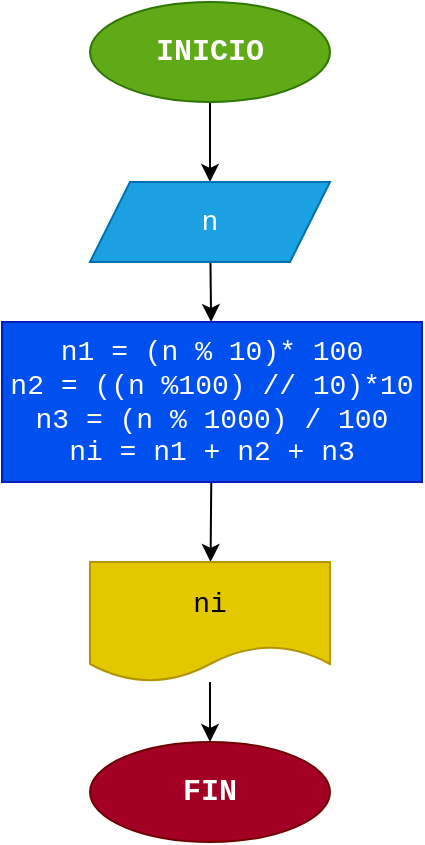 <mxfile>
    <diagram id="JJ7sGsIyvcAjFSF7HcTw" name="Página-1">
        <mxGraphModel dx="714" dy="503" grid="1" gridSize="10" guides="1" tooltips="1" connect="1" arrows="1" fold="1" page="1" pageScale="1" pageWidth="827" pageHeight="1169" math="0" shadow="0">
            <root>
                <mxCell id="0"/>
                <mxCell id="1" parent="0"/>
                <mxCell id="4" value="" style="edgeStyle=none;html=1;fontFamily=Courier New;fontSize=12;" edge="1" parent="1" source="2" target="3">
                    <mxGeometry relative="1" as="geometry"/>
                </mxCell>
                <mxCell id="2" value="INICIO" style="ellipse;whiteSpace=wrap;html=1;fontFamily=Courier New;fontSize=15;fontStyle=1;fillColor=#60a917;fontColor=#ffffff;strokeColor=#2D7600;" vertex="1" parent="1">
                    <mxGeometry x="294" width="120" height="50" as="geometry"/>
                </mxCell>
                <mxCell id="6" value="" style="edgeStyle=none;html=1;fontFamily=Courier New;fontSize=12;" edge="1" parent="1" source="3" target="5">
                    <mxGeometry relative="1" as="geometry"/>
                </mxCell>
                <mxCell id="3" value="n" style="shape=parallelogram;perimeter=parallelogramPerimeter;whiteSpace=wrap;html=1;fixedSize=1;fontFamily=Courier New;fontSize=14;fillColor=#1ba1e2;fontColor=#ffffff;strokeColor=#006EAF;" vertex="1" parent="1">
                    <mxGeometry x="294" y="90" width="120" height="40" as="geometry"/>
                </mxCell>
                <mxCell id="8" value="" style="edgeStyle=none;html=1;fontFamily=Courier New;fontSize=12;" edge="1" parent="1" source="5" target="7">
                    <mxGeometry relative="1" as="geometry"/>
                </mxCell>
                <mxCell id="5" value="n1 = (n % 10)* 100&lt;br style=&quot;font-size: 14px;&quot;&gt;n2 = ((n %100) // 10)*10&lt;br style=&quot;font-size: 14px;&quot;&gt;n3 = (n % 1000) / 100&lt;br&gt;ni = n1 + n2 + n3" style="whiteSpace=wrap;html=1;fontFamily=Courier New;fontSize=14;fillColor=#0050ef;fontColor=#ffffff;strokeColor=#001DBC;" vertex="1" parent="1">
                    <mxGeometry x="250" y="160" width="210" height="80" as="geometry"/>
                </mxCell>
                <mxCell id="11" style="edgeStyle=none;html=1;entryX=0.5;entryY=0;entryDx=0;entryDy=0;fontFamily=Courier New;fontSize=12;" edge="1" parent="1" source="7" target="10">
                    <mxGeometry relative="1" as="geometry"/>
                </mxCell>
                <mxCell id="7" value="ni" style="shape=document;whiteSpace=wrap;html=1;boundedLbl=1;fontFamily=Courier New;fontSize=14;fillColor=#e3c800;fontColor=#000000;strokeColor=#B09500;" vertex="1" parent="1">
                    <mxGeometry x="294" y="280" width="120" height="60" as="geometry"/>
                </mxCell>
                <mxCell id="10" value="FIN" style="ellipse;whiteSpace=wrap;html=1;fontFamily=Courier New;fontSize=15;fontStyle=1;fillColor=#a20025;fontColor=#ffffff;strokeColor=#6F0000;" vertex="1" parent="1">
                    <mxGeometry x="294" y="370" width="120" height="50" as="geometry"/>
                </mxCell>
            </root>
        </mxGraphModel>
    </diagram>
</mxfile>